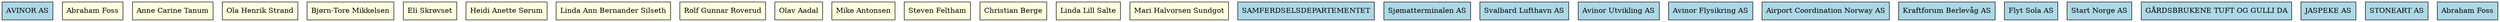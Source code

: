 // Network-chart
digraph {
	0 [label="AVINOR AS" fillcolor=lightblue shape=box style=filled]
	1 [label="Abraham Foss" fillcolor=lightyellow shape=box style=filled]
	2 [label="Anne Carine Tanum" fillcolor=lightyellow shape=box style=filled]
	3 [label="Ola Henrik Strand" fillcolor=lightyellow shape=box style=filled]
	4 [label="Bjørn-Tore Mikkelsen" fillcolor=lightyellow shape=box style=filled]
	5 [label="Eli Skrøvset" fillcolor=lightyellow shape=box style=filled]
	6 [label="Heidi Anette Sørum" fillcolor=lightyellow shape=box style=filled]
	7 [label="Linda Ann Bernander Silseth" fillcolor=lightyellow shape=box style=filled]
	8 [label="Rolf Gunnar Roverud" fillcolor=lightyellow shape=box style=filled]
	9 [label="Olav Aadal" fillcolor=lightyellow shape=box style=filled]
	10 [label="Mike Antonsen" fillcolor=lightyellow shape=box style=filled]
	11 [label="Steven Feltham" fillcolor=lightyellow shape=box style=filled]
	12 [label="Christian Berge" fillcolor=lightyellow shape=box style=filled]
	13 [label="Linda Lill Salte" fillcolor=lightyellow shape=box style=filled]
	14 [label="Mari Halvorsen Sundgot" fillcolor=lightyellow shape=box style=filled]
	15 [label=SAMFERDSELSDEPARTEMENTET fillcolor=lightblue shape=box style=filled]
	16 [label="Sjømatterminalen AS" fillcolor=lightblue shape=box style=filled]
	17 [label="Svalbard Lufthavn AS" fillcolor=lightblue shape=box style=filled]
	18 [label="Avinor Utvikling AS" fillcolor=lightblue shape=box style=filled]
	19 [label="Avinor Flysikring AS" fillcolor=lightblue shape=box style=filled]
	20 [label="Airport Coordination Norway AS" fillcolor=lightblue shape=box style=filled]
	21 [label="Kraftforum Berlevåg AS" fillcolor=lightblue shape=box style=filled]
	22 [label="Flyt Sola AS" fillcolor=lightblue shape=box style=filled]
	23 [label="Start Norge AS" fillcolor=lightblue shape=box style=filled]
	24 [label="GÅRDSBRUKENE TUFT OG GULLI DA" fillcolor=lightblue shape=box style=filled]
	25 [label="JASPEKE AS" fillcolor=lightblue shape=box style=filled]
	26 [label="STONEART AS" fillcolor=lightblue shape=box style=filled]
	27 [label="Abraham Foss" fillcolor=lightblue shape=box style=filled]
}
